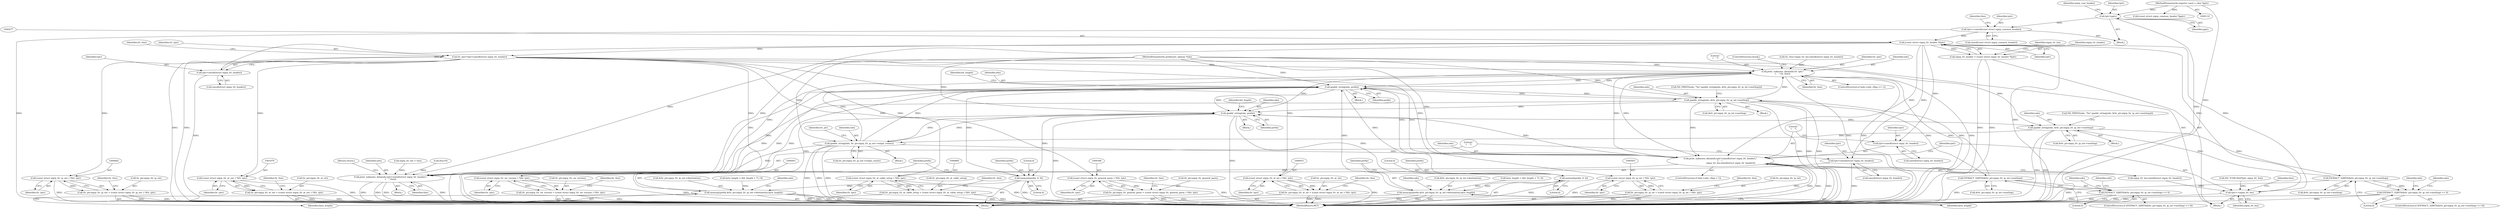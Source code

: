 digraph "0_tcpdump_de981e6070d168b58ec1bb0713ded77ed4ad87f4@API" {
"1000260" [label="(Call,tptr+=sizeof(const struct eigrp_common_header))"];
"1000127" [label="(Call,tptr=pptr)"];
"1000112" [label="(MethodParameterIn,register const u_char *pptr)"];
"1000276" [label="(Call,(const struct eigrp_tlv_header *)tptr)"];
"1000274" [label="(Call,eigrp_tlv_header = (const struct eigrp_tlv_header *)tptr)"];
"1000303" [label="(Call,print_unknown_data(ndo,tptr+sizeof(struct eigrp_tlv_header),\"\n\t    \",tlen))"];
"1000305" [label="(Call,tptr+sizeof(struct eigrp_tlv_header))"];
"1000341" [label="(Call,tlv_tptr=tptr+sizeof(struct eigrp_tlv_header))"];
"1000365" [label="(Call,(const struct eigrp_tlv_general_parm_t *)tlv_tptr)"];
"1000361" [label="(Call,tlv_ptr.eigrp_tlv_general_parm = (const struct eigrp_tlv_general_parm_t *)tlv_tptr)"];
"1000440" [label="(Call,(const struct eigrp_tlv_sw_version_t *)tlv_tptr)"];
"1000436" [label="(Call,tlv_ptr.eigrp_tlv_sw_version = (const struct eigrp_tlv_sw_version_t *)tlv_tptr)"];
"1000502" [label="(Call,(const struct eigrp_tlv_ip_int_t *)tlv_tptr)"];
"1000498" [label="(Call,tlv_ptr.eigrp_tlv_ip_int = (const struct eigrp_tlv_ip_int_t *)tlv_tptr)"];
"1000661" [label="(Call,(const struct eigrp_tlv_ip_ext_t *)tlv_tptr)"];
"1000657" [label="(Call,tlv_ptr.eigrp_tlv_ip_ext = (const struct eigrp_tlv_ip_ext_t *)tlv_tptr)"];
"1000868" [label="(Call,(const struct eigrp_tlv_at_cable_setup_t *)tlv_tptr)"];
"1000864" [label="(Call,tlv_ptr.eigrp_tlv_at_cable_setup = (const struct eigrp_tlv_at_cable_setup_t *)tlv_tptr)"];
"1000930" [label="(Call,(const struct eigrp_tlv_at_int_t *)tlv_tptr)"];
"1000926" [label="(Call,tlv_ptr.eigrp_tlv_at_int = (const struct eigrp_tlv_at_int_t *)tlv_tptr)"];
"1001069" [label="(Call,(const struct eigrp_tlv_at_ext_t *)tlv_tptr)"];
"1001065" [label="(Call,tlv_ptr.eigrp_tlv_at_ext = (const struct eigrp_tlv_at_ext_t *)tlv_tptr)"];
"1001262" [label="(Call,print_unknown_data(ndo,tlv_tptr,\"\n\t    \",tlv_tlen))"];
"1000575" [label="(Call,ipaddr_string(ndo, prefix))"];
"1000556" [label="(Call,memset(prefix, 0, 4))"];
"1000560" [label="(Call,memcpy(prefix,&tlv_ptr.eigrp_tlv_ip_int->destination,byte_length))"];
"1000599" [label="(Call,ipaddr_string(ndo, &tlv_ptr.eigrp_tlv_ip_int->nexthop))"];
"1000581" [label="(Call,EXTRACT_32BITS(&tlv_ptr.eigrp_tlv_ip_int->nexthop))"];
"1000580" [label="(Call,EXTRACT_32BITS(&tlv_ptr.eigrp_tlv_ip_int->nexthop) == 0)"];
"1000734" [label="(Call,ipaddr_string(ndo, prefix))"];
"1000715" [label="(Call,memset(prefix, 0, 4))"];
"1000719" [label="(Call,memcpy(prefix,&tlv_ptr.eigrp_tlv_ip_ext->destination,byte_length))"];
"1000758" [label="(Call,ipaddr_string(ndo, &tlv_ptr.eigrp_tlv_ip_ext->nexthop))"];
"1000740" [label="(Call,EXTRACT_32BITS(&tlv_ptr.eigrp_tlv_ip_ext->nexthop))"];
"1000739" [label="(Call,EXTRACT_32BITS(&tlv_ptr.eigrp_tlv_ip_ext->nexthop) == 0)"];
"1000772" [label="(Call,ipaddr_string(ndo, tlv_ptr.eigrp_tlv_ip_ext->origin_router))"];
"1001274" [label="(Call,print_unknown_data(ndo,tptr+sizeof(struct eigrp_tlv_header),\"\n\t    \",\n                               eigrp_tlv_len-sizeof(struct eigrp_tlv_header)))"];
"1000343" [label="(Call,tptr+sizeof(struct eigrp_tlv_header))"];
"1001276" [label="(Call,tptr+sizeof(struct eigrp_tlv_header))"];
"1001285" [label="(Call,tptr+=eigrp_tlv_len)"];
"1001264" [label="(Identifier,tlv_tptr)"];
"1000307" [label="(Call,sizeof(struct eigrp_tlv_header))"];
"1000365" [label="(Call,(const struct eigrp_tlv_general_parm_t *)tlv_tptr)"];
"1000577" [label="(Identifier,prefix)"];
"1000588" [label="(Literal,0)"];
"1000930" [label="(Call,(const struct eigrp_tlv_at_int_t *)tlv_tptr)"];
"1000129" [label="(Identifier,pptr)"];
"1000718" [label="(Literal,4)"];
"1000440" [label="(Call,(const struct eigrp_tlv_sw_version_t *)tlv_tptr)"];
"1000353" [label="(Call,ND_TCHECK2(*tptr, eigrp_tlv_len))"];
"1000302" [label="(Block,)"];
"1000868" [label="(Call,(const struct eigrp_tlv_at_cable_setup_t *)tlv_tptr)"];
"1000932" [label="(Identifier,tlv_tptr)"];
"1000783" [label="(Identifier,tlv_ptr)"];
"1001065" [label="(Call,tlv_ptr.eigrp_tlv_at_ext = (const struct eigrp_tlv_at_ext_t *)tlv_tptr)"];
"1001263" [label="(Identifier,ndo)"];
"1001265" [label="(Literal,\"\n\t    \")"];
"1001267" [label="(ControlStructure,break;)"];
"1000727" [label="(Identifier,byte_length)"];
"1000262" [label="(Call,sizeof(const struct eigrp_common_header))"];
"1001297" [label="(MethodReturn,RET)"];
"1000507" [label="(Identifier,tlv_tlen)"];
"1000747" [label="(Literal,0)"];
"1000260" [label="(Call,tptr+=sizeof(const struct eigrp_common_header))"];
"1000499" [label="(Call,tlv_ptr.eigrp_tlv_ip_int)"];
"1000561" [label="(Identifier,prefix)"];
"1000864" [label="(Call,tlv_ptr.eigrp_tlv_at_cable_setup = (const struct eigrp_tlv_at_cable_setup_t *)tlv_tptr)"];
"1001266" [label="(Identifier,tlv_tlen)"];
"1000341" [label="(Call,tlv_tptr=tptr+sizeof(struct eigrp_tlv_header))"];
"1001274" [label="(Call,print_unknown_data(ndo,tptr+sizeof(struct eigrp_tlv_header),\"\n\t    \",\n                               eigrp_tlv_len-sizeof(struct eigrp_tlv_header)))"];
"1001289" [label="(Identifier,tlen)"];
"1000601" [label="(Call,&tlv_ptr.eigrp_tlv_ip_int->nexthop)"];
"1001277" [label="(Identifier,tptr)"];
"1001262" [label="(Call,print_unknown_data(ndo,tlv_tptr,\"\n\t    \",tlv_tlen))"];
"1001071" [label="(Identifier,tlv_tptr)"];
"1000568" [label="(Identifier,byte_length)"];
"1001069" [label="(Call,(const struct eigrp_tlv_at_ext_t *)tlv_tptr)"];
"1000736" [label="(Identifier,prefix)"];
"1000348" [label="(Identifier,tlv_tlen)"];
"1000556" [label="(Call,memset(prefix, 0, 4))"];
"1000774" [label="(Call,tlv_ptr.eigrp_tlv_ip_ext->origin_router)"];
"1000758" [label="(Call,ipaddr_string(ndo, &tlv_ptr.eigrp_tlv_ip_ext->nexthop))"];
"1000274" [label="(Call,eigrp_tlv_header = (const struct eigrp_tlv_header *)tptr)"];
"1000600" [label="(Identifier,ndo)"];
"1000733" [label="(Block,)"];
"1000361" [label="(Call,tlv_ptr.eigrp_tlv_general_parm = (const struct eigrp_tlv_general_parm_t *)tlv_tptr)"];
"1000261" [label="(Identifier,tptr)"];
"1001276" [label="(Call,tptr+sizeof(struct eigrp_tlv_header))"];
"1000596" [label="(Identifier,ndo)"];
"1000362" [label="(Call,tlv_ptr.eigrp_tlv_general_parm)"];
"1000716" [label="(Identifier,prefix)"];
"1000708" [label="(Call,byte_length = (bit_length + 7) / 8)"];
"1000268" [label="(Block,)"];
"1000306" [label="(Identifier,tptr)"];
"1000666" [label="(Identifier,tlv_tlen)"];
"1000127" [label="(Call,tptr=pptr)"];
"1000657" [label="(Call,tlv_ptr.eigrp_tlv_ip_ext = (const struct eigrp_tlv_ip_ext_t *)tlv_tptr)"];
"1000342" [label="(Identifier,tlv_tptr)"];
"1000311" [label="(Return,return;)"];
"1000304" [label="(Identifier,ndo)"];
"1000597" [label="(Block,)"];
"1001074" [label="(Identifier,tlv_tlen)"];
"1000737" [label="(Identifier,bit_length)"];
"1000266" [label="(Identifier,tlen)"];
"1000717" [label="(Literal,0)"];
"1000578" [label="(Identifier,bit_length)"];
"1000275" [label="(Identifier,eigrp_tlv_header)"];
"1000773" [label="(Identifier,ndo)"];
"1000367" [label="(Identifier,tlv_tptr)"];
"1000359" [label="(Block,)"];
"1000581" [label="(Call,EXTRACT_32BITS(&tlv_ptr.eigrp_tlv_ip_int->nexthop))"];
"1000498" [label="(Call,tlv_ptr.eigrp_tlv_ip_int = (const struct eigrp_tlv_ip_int_t *)tlv_tptr)"];
"1000128" [label="(Identifier,tptr)"];
"1000437" [label="(Call,tlv_ptr.eigrp_tlv_sw_version)"];
"1000719" [label="(Call,memcpy(prefix,&tlv_ptr.eigrp_tlv_ip_ext->destination,byte_length))"];
"1000772" [label="(Call,ipaddr_string(ndo, tlv_ptr.eigrp_tlv_ip_ext->origin_router))"];
"1000299" [label="(Call,eigrp_tlv_len > tlen)"];
"1000720" [label="(Identifier,prefix)"];
"1000735" [label="(Identifier,ndo)"];
"1001280" [label="(Literal,\"\n\t    \")"];
"1000280" [label="(Identifier,eigrp_tlv_len)"];
"1000558" [label="(Literal,0)"];
"1000502" [label="(Call,(const struct eigrp_tlv_ip_int_t *)tlv_tptr)"];
"1000559" [label="(Literal,4)"];
"1000309" [label="(Literal,\"\n\t    \")"];
"1000740" [label="(Call,EXTRACT_32BITS(&tlv_ptr.eigrp_tlv_ip_ext->nexthop))"];
"1000739" [label="(Call,EXTRACT_32BITS(&tlv_ptr.eigrp_tlv_ip_ext->nexthop) == 0)"];
"1000594" [label="(Call,ND_PRINT((ndo, \"%s\",ipaddr_string(ndo, &tlv_ptr.eigrp_tlv_ip_int->nexthop))))"];
"1000347" [label="(Call,tlv_tlen=eigrp_tlv_len-sizeof(struct eigrp_tlv_header))"];
"1000436" [label="(Call,tlv_ptr.eigrp_tlv_sw_version = (const struct eigrp_tlv_sw_version_t *)tlv_tptr)"];
"1000265" [label="(Call,tlen>0)"];
"1000580" [label="(Call,EXTRACT_32BITS(&tlv_ptr.eigrp_tlv_ip_int->nexthop) == 0)"];
"1000755" [label="(Identifier,ndo)"];
"1000305" [label="(Call,tptr+sizeof(struct eigrp_tlv_header))"];
"1001066" [label="(Call,tlv_ptr.eigrp_tlv_at_ext)"];
"1000504" [label="(Identifier,tlv_tptr)"];
"1000303" [label="(Call,print_unknown_data(ndo,tptr+sizeof(struct eigrp_tlv_header),\"\n\t    \",tlen))"];
"1000926" [label="(Call,tlv_ptr.eigrp_tlv_at_int = (const struct eigrp_tlv_at_int_t *)tlv_tptr)"];
"1000741" [label="(Call,&tlv_ptr.eigrp_tlv_ip_ext->nexthop)"];
"1000734" [label="(Call,ipaddr_string(ndo, prefix))"];
"1000750" [label="(Identifier,ndo)"];
"1000370" [label="(Identifier,tlv_tlen)"];
"1001286" [label="(Identifier,tptr)"];
"1000865" [label="(Call,tlv_ptr.eigrp_tlv_at_cable_setup)"];
"1000112" [label="(MethodParameterIn,register const u_char *pptr)"];
"1000927" [label="(Call,tlv_ptr.eigrp_tlv_at_int)"];
"1001256" [label="(ControlStructure,if (ndo->ndo_vflag <= 1))"];
"1000557" [label="(Identifier,prefix)"];
"1000343" [label="(Call,tptr+sizeof(struct eigrp_tlv_header))"];
"1000579" [label="(ControlStructure,if (EXTRACT_32BITS(&tlv_ptr.eigrp_tlv_ip_int->nexthop) == 0))"];
"1000131" [label="(Identifier,eigrp_com_header)"];
"1000132" [label="(Call,(const struct eigrp_common_header *)pptr)"];
"1000562" [label="(Call,&tlv_ptr.eigrp_tlv_ip_int->destination)"];
"1000278" [label="(Identifier,tptr)"];
"1000549" [label="(Call,byte_length = (bit_length + 7) / 8)"];
"1000759" [label="(Identifier,ndo)"];
"1000111" [label="(MethodParameterIn,netdissect_options *ndo)"];
"1000445" [label="(Identifier,tlv_tlen)"];
"1001275" [label="(Identifier,ndo)"];
"1001281" [label="(Call,eigrp_tlv_len-sizeof(struct eigrp_tlv_header))"];
"1000760" [label="(Call,&tlv_ptr.eigrp_tlv_ip_ext->nexthop)"];
"1000591" [label="(Identifier,ndo)"];
"1000730" [label="(Identifier,ndo)"];
"1000599" [label="(Call,ipaddr_string(ndo, &tlv_ptr.eigrp_tlv_ip_int->nexthop))"];
"1000574" [label="(Block,)"];
"1001278" [label="(Call,sizeof(struct eigrp_tlv_header))"];
"1000442" [label="(Identifier,tlv_tptr)"];
"1000276" [label="(Call,(const struct eigrp_tlv_header *)tptr)"];
"1000873" [label="(Identifier,tlv_tlen)"];
"1000576" [label="(Identifier,ndo)"];
"1000753" [label="(Call,ND_PRINT((ndo, \"%s\",ipaddr_string(ndo, &tlv_ptr.eigrp_tlv_ip_ext->nexthop))))"];
"1000571" [label="(Identifier,ndo)"];
"1000114" [label="(Block,)"];
"1000310" [label="(Identifier,tlen)"];
"1000575" [label="(Call,ipaddr_string(ndo, prefix))"];
"1000721" [label="(Call,&tlv_ptr.eigrp_tlv_ip_ext->destination)"];
"1000663" [label="(Identifier,tlv_tptr)"];
"1000935" [label="(Identifier,tlv_tlen)"];
"1000560" [label="(Call,memcpy(prefix,&tlv_ptr.eigrp_tlv_ip_int->destination,byte_length))"];
"1000658" [label="(Call,tlv_ptr.eigrp_tlv_ip_ext)"];
"1000661" [label="(Call,(const struct eigrp_tlv_ip_ext_t *)tlv_tptr)"];
"1000756" [label="(Block,)"];
"1000771" [label="(Block,)"];
"1000345" [label="(Call,sizeof(struct eigrp_tlv_header))"];
"1001285" [label="(Call,tptr+=eigrp_tlv_len)"];
"1001287" [label="(Identifier,eigrp_tlv_len)"];
"1000344" [label="(Identifier,tptr)"];
"1000738" [label="(ControlStructure,if (EXTRACT_32BITS(&tlv_ptr.eigrp_tlv_ip_ext->nexthop) == 0))"];
"1001268" [label="(ControlStructure,if (ndo->ndo_vflag > 1))"];
"1000870" [label="(Identifier,tlv_tptr)"];
"1000715" [label="(Call,memset(prefix, 0, 4))"];
"1000582" [label="(Call,&tlv_ptr.eigrp_tlv_ip_int->nexthop)"];
"1000260" -> "1000114"  [label="AST: "];
"1000260" -> "1000262"  [label="CFG: "];
"1000261" -> "1000260"  [label="AST: "];
"1000262" -> "1000260"  [label="AST: "];
"1000266" -> "1000260"  [label="CFG: "];
"1000260" -> "1001297"  [label="DDG: "];
"1000127" -> "1000260"  [label="DDG: "];
"1000260" -> "1000276"  [label="DDG: "];
"1000127" -> "1000114"  [label="AST: "];
"1000127" -> "1000129"  [label="CFG: "];
"1000128" -> "1000127"  [label="AST: "];
"1000129" -> "1000127"  [label="AST: "];
"1000131" -> "1000127"  [label="CFG: "];
"1000127" -> "1001297"  [label="DDG: "];
"1000112" -> "1000127"  [label="DDG: "];
"1000112" -> "1000110"  [label="AST: "];
"1000112" -> "1001297"  [label="DDG: "];
"1000112" -> "1000132"  [label="DDG: "];
"1000276" -> "1000274"  [label="AST: "];
"1000276" -> "1000278"  [label="CFG: "];
"1000277" -> "1000276"  [label="AST: "];
"1000278" -> "1000276"  [label="AST: "];
"1000274" -> "1000276"  [label="CFG: "];
"1000276" -> "1001297"  [label="DDG: "];
"1000276" -> "1000274"  [label="DDG: "];
"1001285" -> "1000276"  [label="DDG: "];
"1000276" -> "1000303"  [label="DDG: "];
"1000276" -> "1000305"  [label="DDG: "];
"1000276" -> "1000341"  [label="DDG: "];
"1000276" -> "1000343"  [label="DDG: "];
"1000276" -> "1001274"  [label="DDG: "];
"1000276" -> "1001276"  [label="DDG: "];
"1000276" -> "1001285"  [label="DDG: "];
"1000274" -> "1000268"  [label="AST: "];
"1000275" -> "1000274"  [label="AST: "];
"1000280" -> "1000274"  [label="CFG: "];
"1000274" -> "1001297"  [label="DDG: "];
"1000274" -> "1001297"  [label="DDG: "];
"1000303" -> "1000302"  [label="AST: "];
"1000303" -> "1000310"  [label="CFG: "];
"1000304" -> "1000303"  [label="AST: "];
"1000305" -> "1000303"  [label="AST: "];
"1000309" -> "1000303"  [label="AST: "];
"1000310" -> "1000303"  [label="AST: "];
"1000311" -> "1000303"  [label="CFG: "];
"1000303" -> "1001297"  [label="DDG: "];
"1000303" -> "1001297"  [label="DDG: "];
"1000303" -> "1001297"  [label="DDG: "];
"1000303" -> "1001297"  [label="DDG: "];
"1001274" -> "1000303"  [label="DDG: "];
"1000772" -> "1000303"  [label="DDG: "];
"1000599" -> "1000303"  [label="DDG: "];
"1001262" -> "1000303"  [label="DDG: "];
"1000575" -> "1000303"  [label="DDG: "];
"1000111" -> "1000303"  [label="DDG: "];
"1000299" -> "1000303"  [label="DDG: "];
"1000265" -> "1000303"  [label="DDG: "];
"1000305" -> "1000307"  [label="CFG: "];
"1000306" -> "1000305"  [label="AST: "];
"1000307" -> "1000305"  [label="AST: "];
"1000309" -> "1000305"  [label="CFG: "];
"1000305" -> "1001297"  [label="DDG: "];
"1000341" -> "1000268"  [label="AST: "];
"1000341" -> "1000343"  [label="CFG: "];
"1000342" -> "1000341"  [label="AST: "];
"1000343" -> "1000341"  [label="AST: "];
"1000348" -> "1000341"  [label="CFG: "];
"1000341" -> "1001297"  [label="DDG: "];
"1000341" -> "1001297"  [label="DDG: "];
"1000341" -> "1000365"  [label="DDG: "];
"1000341" -> "1000440"  [label="DDG: "];
"1000341" -> "1000502"  [label="DDG: "];
"1000341" -> "1000661"  [label="DDG: "];
"1000341" -> "1000868"  [label="DDG: "];
"1000341" -> "1000930"  [label="DDG: "];
"1000341" -> "1001069"  [label="DDG: "];
"1000341" -> "1001262"  [label="DDG: "];
"1000365" -> "1000361"  [label="AST: "];
"1000365" -> "1000367"  [label="CFG: "];
"1000366" -> "1000365"  [label="AST: "];
"1000367" -> "1000365"  [label="AST: "];
"1000361" -> "1000365"  [label="CFG: "];
"1000365" -> "1001297"  [label="DDG: "];
"1000365" -> "1000361"  [label="DDG: "];
"1000361" -> "1000359"  [label="AST: "];
"1000362" -> "1000361"  [label="AST: "];
"1000370" -> "1000361"  [label="CFG: "];
"1000361" -> "1001297"  [label="DDG: "];
"1000361" -> "1001297"  [label="DDG: "];
"1000440" -> "1000436"  [label="AST: "];
"1000440" -> "1000442"  [label="CFG: "];
"1000441" -> "1000440"  [label="AST: "];
"1000442" -> "1000440"  [label="AST: "];
"1000436" -> "1000440"  [label="CFG: "];
"1000440" -> "1001297"  [label="DDG: "];
"1000440" -> "1000436"  [label="DDG: "];
"1000436" -> "1000359"  [label="AST: "];
"1000437" -> "1000436"  [label="AST: "];
"1000445" -> "1000436"  [label="CFG: "];
"1000436" -> "1001297"  [label="DDG: "];
"1000436" -> "1001297"  [label="DDG: "];
"1000502" -> "1000498"  [label="AST: "];
"1000502" -> "1000504"  [label="CFG: "];
"1000503" -> "1000502"  [label="AST: "];
"1000504" -> "1000502"  [label="AST: "];
"1000498" -> "1000502"  [label="CFG: "];
"1000502" -> "1001297"  [label="DDG: "];
"1000502" -> "1000498"  [label="DDG: "];
"1000498" -> "1000359"  [label="AST: "];
"1000499" -> "1000498"  [label="AST: "];
"1000507" -> "1000498"  [label="CFG: "];
"1000498" -> "1001297"  [label="DDG: "];
"1000498" -> "1001297"  [label="DDG: "];
"1000661" -> "1000657"  [label="AST: "];
"1000661" -> "1000663"  [label="CFG: "];
"1000662" -> "1000661"  [label="AST: "];
"1000663" -> "1000661"  [label="AST: "];
"1000657" -> "1000661"  [label="CFG: "];
"1000661" -> "1001297"  [label="DDG: "];
"1000661" -> "1000657"  [label="DDG: "];
"1000657" -> "1000359"  [label="AST: "];
"1000658" -> "1000657"  [label="AST: "];
"1000666" -> "1000657"  [label="CFG: "];
"1000657" -> "1001297"  [label="DDG: "];
"1000657" -> "1001297"  [label="DDG: "];
"1000868" -> "1000864"  [label="AST: "];
"1000868" -> "1000870"  [label="CFG: "];
"1000869" -> "1000868"  [label="AST: "];
"1000870" -> "1000868"  [label="AST: "];
"1000864" -> "1000868"  [label="CFG: "];
"1000868" -> "1001297"  [label="DDG: "];
"1000868" -> "1000864"  [label="DDG: "];
"1000864" -> "1000359"  [label="AST: "];
"1000865" -> "1000864"  [label="AST: "];
"1000873" -> "1000864"  [label="CFG: "];
"1000864" -> "1001297"  [label="DDG: "];
"1000864" -> "1001297"  [label="DDG: "];
"1000930" -> "1000926"  [label="AST: "];
"1000930" -> "1000932"  [label="CFG: "];
"1000931" -> "1000930"  [label="AST: "];
"1000932" -> "1000930"  [label="AST: "];
"1000926" -> "1000930"  [label="CFG: "];
"1000930" -> "1001297"  [label="DDG: "];
"1000930" -> "1000926"  [label="DDG: "];
"1000926" -> "1000359"  [label="AST: "];
"1000927" -> "1000926"  [label="AST: "];
"1000935" -> "1000926"  [label="CFG: "];
"1000926" -> "1001297"  [label="DDG: "];
"1000926" -> "1001297"  [label="DDG: "];
"1001069" -> "1001065"  [label="AST: "];
"1001069" -> "1001071"  [label="CFG: "];
"1001070" -> "1001069"  [label="AST: "];
"1001071" -> "1001069"  [label="AST: "];
"1001065" -> "1001069"  [label="CFG: "];
"1001069" -> "1001297"  [label="DDG: "];
"1001069" -> "1001065"  [label="DDG: "];
"1001065" -> "1000359"  [label="AST: "];
"1001066" -> "1001065"  [label="AST: "];
"1001074" -> "1001065"  [label="CFG: "];
"1001065" -> "1001297"  [label="DDG: "];
"1001065" -> "1001297"  [label="DDG: "];
"1001262" -> "1001256"  [label="AST: "];
"1001262" -> "1001266"  [label="CFG: "];
"1001263" -> "1001262"  [label="AST: "];
"1001264" -> "1001262"  [label="AST: "];
"1001265" -> "1001262"  [label="AST: "];
"1001266" -> "1001262"  [label="AST: "];
"1001267" -> "1001262"  [label="CFG: "];
"1001262" -> "1001297"  [label="DDG: "];
"1001262" -> "1001297"  [label="DDG: "];
"1001262" -> "1001297"  [label="DDG: "];
"1001262" -> "1001297"  [label="DDG: "];
"1001262" -> "1000575"  [label="DDG: "];
"1001262" -> "1000734"  [label="DDG: "];
"1001274" -> "1001262"  [label="DDG: "];
"1000772" -> "1001262"  [label="DDG: "];
"1000599" -> "1001262"  [label="DDG: "];
"1000575" -> "1001262"  [label="DDG: "];
"1000111" -> "1001262"  [label="DDG: "];
"1000347" -> "1001262"  [label="DDG: "];
"1001262" -> "1001274"  [label="DDG: "];
"1000575" -> "1000574"  [label="AST: "];
"1000575" -> "1000577"  [label="CFG: "];
"1000576" -> "1000575"  [label="AST: "];
"1000577" -> "1000575"  [label="AST: "];
"1000578" -> "1000575"  [label="CFG: "];
"1000575" -> "1001297"  [label="DDG: "];
"1000575" -> "1001297"  [label="DDG: "];
"1000575" -> "1001297"  [label="DDG: "];
"1000575" -> "1000556"  [label="DDG: "];
"1001274" -> "1000575"  [label="DDG: "];
"1000772" -> "1000575"  [label="DDG: "];
"1000599" -> "1000575"  [label="DDG: "];
"1000111" -> "1000575"  [label="DDG: "];
"1000560" -> "1000575"  [label="DDG: "];
"1000575" -> "1000599"  [label="DDG: "];
"1000575" -> "1000715"  [label="DDG: "];
"1000575" -> "1000734"  [label="DDG: "];
"1000575" -> "1001274"  [label="DDG: "];
"1000556" -> "1000359"  [label="AST: "];
"1000556" -> "1000559"  [label="CFG: "];
"1000557" -> "1000556"  [label="AST: "];
"1000558" -> "1000556"  [label="AST: "];
"1000559" -> "1000556"  [label="AST: "];
"1000561" -> "1000556"  [label="CFG: "];
"1000556" -> "1001297"  [label="DDG: "];
"1000734" -> "1000556"  [label="DDG: "];
"1000556" -> "1000560"  [label="DDG: "];
"1000560" -> "1000359"  [label="AST: "];
"1000560" -> "1000568"  [label="CFG: "];
"1000561" -> "1000560"  [label="AST: "];
"1000562" -> "1000560"  [label="AST: "];
"1000568" -> "1000560"  [label="AST: "];
"1000571" -> "1000560"  [label="CFG: "];
"1000560" -> "1001297"  [label="DDG: "];
"1000560" -> "1001297"  [label="DDG: "];
"1000560" -> "1001297"  [label="DDG: "];
"1000549" -> "1000560"  [label="DDG: "];
"1000599" -> "1000597"  [label="AST: "];
"1000599" -> "1000601"  [label="CFG: "];
"1000600" -> "1000599"  [label="AST: "];
"1000601" -> "1000599"  [label="AST: "];
"1000594" -> "1000599"  [label="CFG: "];
"1000599" -> "1001297"  [label="DDG: "];
"1000599" -> "1001297"  [label="DDG: "];
"1000599" -> "1001297"  [label="DDG: "];
"1000599" -> "1000581"  [label="DDG: "];
"1000111" -> "1000599"  [label="DDG: "];
"1000581" -> "1000599"  [label="DDG: "];
"1000599" -> "1000734"  [label="DDG: "];
"1000599" -> "1001274"  [label="DDG: "];
"1000581" -> "1000580"  [label="AST: "];
"1000581" -> "1000582"  [label="CFG: "];
"1000582" -> "1000581"  [label="AST: "];
"1000588" -> "1000581"  [label="CFG: "];
"1000581" -> "1001297"  [label="DDG: "];
"1000581" -> "1000580"  [label="DDG: "];
"1000580" -> "1000579"  [label="AST: "];
"1000580" -> "1000588"  [label="CFG: "];
"1000588" -> "1000580"  [label="AST: "];
"1000591" -> "1000580"  [label="CFG: "];
"1000596" -> "1000580"  [label="CFG: "];
"1000580" -> "1001297"  [label="DDG: "];
"1000580" -> "1001297"  [label="DDG: "];
"1000734" -> "1000733"  [label="AST: "];
"1000734" -> "1000736"  [label="CFG: "];
"1000735" -> "1000734"  [label="AST: "];
"1000736" -> "1000734"  [label="AST: "];
"1000737" -> "1000734"  [label="CFG: "];
"1000734" -> "1001297"  [label="DDG: "];
"1000734" -> "1001297"  [label="DDG: "];
"1000734" -> "1000715"  [label="DDG: "];
"1001274" -> "1000734"  [label="DDG: "];
"1000772" -> "1000734"  [label="DDG: "];
"1000111" -> "1000734"  [label="DDG: "];
"1000719" -> "1000734"  [label="DDG: "];
"1000734" -> "1000758"  [label="DDG: "];
"1000734" -> "1000772"  [label="DDG: "];
"1000715" -> "1000359"  [label="AST: "];
"1000715" -> "1000718"  [label="CFG: "];
"1000716" -> "1000715"  [label="AST: "];
"1000717" -> "1000715"  [label="AST: "];
"1000718" -> "1000715"  [label="AST: "];
"1000720" -> "1000715"  [label="CFG: "];
"1000715" -> "1001297"  [label="DDG: "];
"1000715" -> "1000719"  [label="DDG: "];
"1000719" -> "1000359"  [label="AST: "];
"1000719" -> "1000727"  [label="CFG: "];
"1000720" -> "1000719"  [label="AST: "];
"1000721" -> "1000719"  [label="AST: "];
"1000727" -> "1000719"  [label="AST: "];
"1000730" -> "1000719"  [label="CFG: "];
"1000719" -> "1001297"  [label="DDG: "];
"1000719" -> "1001297"  [label="DDG: "];
"1000719" -> "1001297"  [label="DDG: "];
"1000708" -> "1000719"  [label="DDG: "];
"1000758" -> "1000756"  [label="AST: "];
"1000758" -> "1000760"  [label="CFG: "];
"1000759" -> "1000758"  [label="AST: "];
"1000760" -> "1000758"  [label="AST: "];
"1000753" -> "1000758"  [label="CFG: "];
"1000758" -> "1001297"  [label="DDG: "];
"1000758" -> "1001297"  [label="DDG: "];
"1000758" -> "1000740"  [label="DDG: "];
"1000111" -> "1000758"  [label="DDG: "];
"1000740" -> "1000758"  [label="DDG: "];
"1000758" -> "1000772"  [label="DDG: "];
"1000740" -> "1000739"  [label="AST: "];
"1000740" -> "1000741"  [label="CFG: "];
"1000741" -> "1000740"  [label="AST: "];
"1000747" -> "1000740"  [label="CFG: "];
"1000740" -> "1001297"  [label="DDG: "];
"1000740" -> "1000739"  [label="DDG: "];
"1000739" -> "1000738"  [label="AST: "];
"1000739" -> "1000747"  [label="CFG: "];
"1000747" -> "1000739"  [label="AST: "];
"1000750" -> "1000739"  [label="CFG: "];
"1000755" -> "1000739"  [label="CFG: "];
"1000739" -> "1001297"  [label="DDG: "];
"1000739" -> "1001297"  [label="DDG: "];
"1000772" -> "1000771"  [label="AST: "];
"1000772" -> "1000774"  [label="CFG: "];
"1000773" -> "1000772"  [label="AST: "];
"1000774" -> "1000772"  [label="AST: "];
"1000783" -> "1000772"  [label="CFG: "];
"1000772" -> "1001297"  [label="DDG: "];
"1000772" -> "1001297"  [label="DDG: "];
"1000772" -> "1001297"  [label="DDG: "];
"1000111" -> "1000772"  [label="DDG: "];
"1000772" -> "1001274"  [label="DDG: "];
"1001274" -> "1001268"  [label="AST: "];
"1001274" -> "1001281"  [label="CFG: "];
"1001275" -> "1001274"  [label="AST: "];
"1001276" -> "1001274"  [label="AST: "];
"1001280" -> "1001274"  [label="AST: "];
"1001281" -> "1001274"  [label="AST: "];
"1001286" -> "1001274"  [label="CFG: "];
"1001274" -> "1001297"  [label="DDG: "];
"1001274" -> "1001297"  [label="DDG: "];
"1001274" -> "1001297"  [label="DDG: "];
"1001274" -> "1001297"  [label="DDG: "];
"1000111" -> "1001274"  [label="DDG: "];
"1001281" -> "1001274"  [label="DDG: "];
"1000343" -> "1000345"  [label="CFG: "];
"1000344" -> "1000343"  [label="AST: "];
"1000345" -> "1000343"  [label="AST: "];
"1000343" -> "1001297"  [label="DDG: "];
"1001276" -> "1001278"  [label="CFG: "];
"1001277" -> "1001276"  [label="AST: "];
"1001278" -> "1001276"  [label="AST: "];
"1001280" -> "1001276"  [label="CFG: "];
"1001285" -> "1000268"  [label="AST: "];
"1001285" -> "1001287"  [label="CFG: "];
"1001286" -> "1001285"  [label="AST: "];
"1001287" -> "1001285"  [label="AST: "];
"1001289" -> "1001285"  [label="CFG: "];
"1001285" -> "1001297"  [label="DDG: "];
"1000353" -> "1001285"  [label="DDG: "];
"1001281" -> "1001285"  [label="DDG: "];
}
